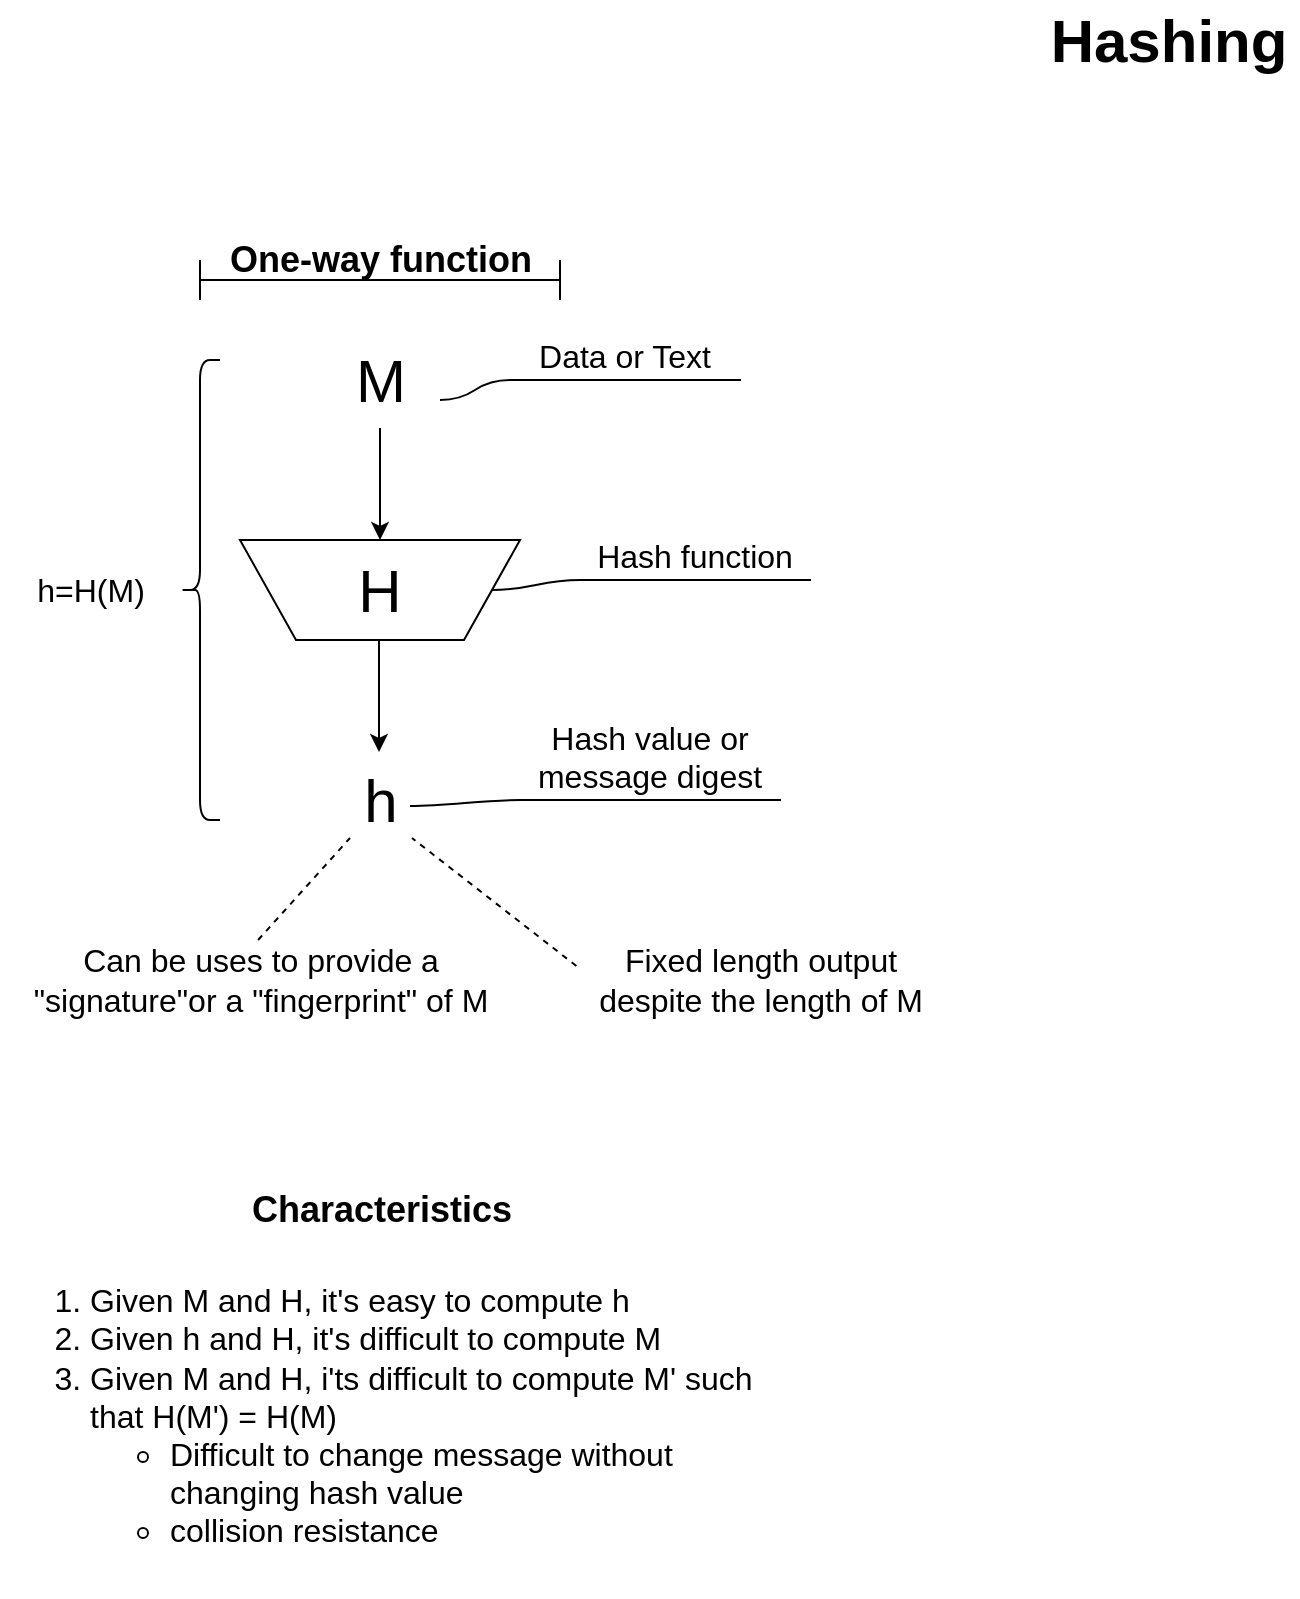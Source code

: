 <mxfile version="12.5.5" type="github">
  <diagram id="IJlwkW0IKvStU0IK6DOn" name="Page-1">
    <mxGraphModel dx="1422" dy="745" grid="1" gridSize="10" guides="1" tooltips="1" connect="1" arrows="1" fold="1" page="1" pageScale="1" pageWidth="1169" pageHeight="827" math="0" shadow="0">
      <root>
        <mxCell id="0"/>
        <mxCell id="1" parent="0"/>
        <mxCell id="t6SEZ7RhCC823az2yK95-1" value="Hashing" style="text;html=1;align=center;verticalAlign=middle;resizable=0;points=[];autosize=1;fontSize=30;fontStyle=1" vertex="1" parent="1">
          <mxGeometry x="519" y="20" width="130" height="40" as="geometry"/>
        </mxCell>
        <mxCell id="t6SEZ7RhCC823az2yK95-4" value="H" style="shape=trapezoid;perimeter=trapezoidPerimeter;whiteSpace=wrap;html=1;fontSize=30;verticalAlign=middle;direction=west;" vertex="1" parent="1">
          <mxGeometry x="120" y="290" width="140" height="50" as="geometry"/>
        </mxCell>
        <mxCell id="t6SEZ7RhCC823az2yK95-5" value="M" style="text;html=1;align=center;verticalAlign=middle;resizable=0;points=[];autosize=1;fontSize=30;" vertex="1" parent="1">
          <mxGeometry x="170" y="190" width="40" height="40" as="geometry"/>
        </mxCell>
        <mxCell id="t6SEZ7RhCC823az2yK95-6" value="" style="endArrow=classic;html=1;fontSize=30;entryX=0.5;entryY=1;entryDx=0;entryDy=0;" edge="1" parent="1" target="t6SEZ7RhCC823az2yK95-4">
          <mxGeometry width="50" height="50" relative="1" as="geometry">
            <mxPoint x="190" y="234" as="sourcePoint"/>
            <mxPoint x="170" y="360" as="targetPoint"/>
          </mxGeometry>
        </mxCell>
        <mxCell id="t6SEZ7RhCC823az2yK95-9" value="" style="endArrow=classic;html=1;fontSize=30;entryX=0.5;entryY=1;entryDx=0;entryDy=0;" edge="1" parent="1">
          <mxGeometry width="50" height="50" relative="1" as="geometry">
            <mxPoint x="189.5" y="340" as="sourcePoint"/>
            <mxPoint x="189.5" y="396" as="targetPoint"/>
          </mxGeometry>
        </mxCell>
        <mxCell id="t6SEZ7RhCC823az2yK95-10" value="h" style="text;html=1;align=center;verticalAlign=middle;resizable=0;points=[];autosize=1;fontSize=30;" vertex="1" parent="1">
          <mxGeometry x="175" y="400" width="30" height="40" as="geometry"/>
        </mxCell>
        <mxCell id="t6SEZ7RhCC823az2yK95-11" value="" style="endArrow=none;dashed=1;html=1;fontSize=30;entryX=1.033;entryY=0.975;entryDx=0;entryDy=0;entryPerimeter=0;exitX=-0.01;exitY=0.325;exitDx=0;exitDy=0;exitPerimeter=0;" edge="1" parent="1" source="t6SEZ7RhCC823az2yK95-13" target="t6SEZ7RhCC823az2yK95-10">
          <mxGeometry width="50" height="50" relative="1" as="geometry">
            <mxPoint x="120" y="510" as="sourcePoint"/>
            <mxPoint x="170" y="460" as="targetPoint"/>
          </mxGeometry>
        </mxCell>
        <mxCell id="t6SEZ7RhCC823az2yK95-13" value="Fixed length output &lt;br&gt;despite the length of M" style="text;html=1;align=center;verticalAlign=middle;resizable=0;points=[];autosize=1;fontSize=16;" vertex="1" parent="1">
          <mxGeometry x="290" y="490" width="180" height="40" as="geometry"/>
        </mxCell>
        <mxCell id="t6SEZ7RhCC823az2yK95-14" value="" style="shape=curlyBracket;whiteSpace=wrap;html=1;rounded=1;fontSize=16;" vertex="1" parent="1">
          <mxGeometry x="90" y="200" width="20" height="230" as="geometry"/>
        </mxCell>
        <mxCell id="t6SEZ7RhCC823az2yK95-15" value="h=H(M)" style="text;html=1;align=center;verticalAlign=middle;resizable=0;points=[];autosize=1;fontSize=16;" vertex="1" parent="1">
          <mxGeometry x="10" y="305" width="70" height="20" as="geometry"/>
        </mxCell>
        <mxCell id="t6SEZ7RhCC823az2yK95-18" value="Hash value or&lt;br&gt;message digest" style="whiteSpace=wrap;html=1;shape=partialRectangle;top=0;left=0;bottom=1;right=0;points=[[0,1],[1,1]];strokeColor=#000000;fillColor=none;align=center;verticalAlign=bottom;routingCenterY=0.5;snapToPoint=1;container=1;recursiveResize=0;autosize=1;treeFolding=1;treeMoving=1;fontSize=16;" vertex="1" parent="1">
          <mxGeometry x="260" y="380" width="130" height="40" as="geometry"/>
        </mxCell>
        <mxCell id="t6SEZ7RhCC823az2yK95-19" value="" style="edgeStyle=entityRelationEdgeStyle;startArrow=none;endArrow=none;segment=10;curved=1;fontSize=16;exitX=1;exitY=0.575;exitDx=0;exitDy=0;exitPerimeter=0;" edge="1" target="t6SEZ7RhCC823az2yK95-18" parent="1" source="t6SEZ7RhCC823az2yK95-10">
          <mxGeometry relative="1" as="geometry">
            <mxPoint x="-30" y="550" as="sourcePoint"/>
          </mxGeometry>
        </mxCell>
        <mxCell id="t6SEZ7RhCC823az2yK95-20" value="Hash function" style="whiteSpace=wrap;html=1;shape=partialRectangle;top=0;left=0;bottom=1;right=0;points=[[0,1],[1,1]];strokeColor=#000000;fillColor=none;align=center;verticalAlign=bottom;routingCenterY=0.5;snapToPoint=1;container=1;recursiveResize=0;autosize=1;treeFolding=1;treeMoving=1;fontSize=16;" vertex="1" parent="1">
          <mxGeometry x="290" y="290" width="115" height="20" as="geometry"/>
        </mxCell>
        <mxCell id="t6SEZ7RhCC823az2yK95-21" value="" style="edgeStyle=entityRelationEdgeStyle;startArrow=none;endArrow=none;segment=10;curved=1;fontSize=16;exitX=0;exitY=0.5;exitDx=0;exitDy=0;" edge="1" target="t6SEZ7RhCC823az2yK95-20" parent="1" source="t6SEZ7RhCC823az2yK95-4">
          <mxGeometry relative="1" as="geometry">
            <mxPoint x="-30" y="550" as="sourcePoint"/>
          </mxGeometry>
        </mxCell>
        <mxCell id="t6SEZ7RhCC823az2yK95-22" value="Data or Text" style="whiteSpace=wrap;html=1;shape=partialRectangle;top=0;left=0;bottom=1;right=0;points=[[0,1],[1,1]];strokeColor=#000000;fillColor=none;align=center;verticalAlign=bottom;routingCenterY=0.5;snapToPoint=1;container=1;recursiveResize=0;autosize=1;treeFolding=1;treeMoving=1;fontSize=16;" vertex="1" parent="1">
          <mxGeometry x="255" y="190" width="115" height="20" as="geometry"/>
        </mxCell>
        <mxCell id="t6SEZ7RhCC823az2yK95-23" value="" style="edgeStyle=entityRelationEdgeStyle;startArrow=none;endArrow=none;segment=10;curved=1;fontSize=16;exitX=1.25;exitY=0.75;exitDx=0;exitDy=0;exitPerimeter=0;" edge="1" target="t6SEZ7RhCC823az2yK95-22" parent="1" source="t6SEZ7RhCC823az2yK95-5">
          <mxGeometry relative="1" as="geometry">
            <mxPoint x="-30" y="550" as="sourcePoint"/>
          </mxGeometry>
        </mxCell>
        <mxCell id="t6SEZ7RhCC823az2yK95-25" value="&lt;h1 style=&quot;text-align: center&quot;&gt;&lt;font style=&quot;font-size: 18px&quot;&gt;Characteristics&lt;/font&gt;&lt;/h1&gt;&lt;p&gt;&lt;/p&gt;&lt;ol&gt;&lt;li&gt;Given M and H, it&#39;s easy to compute h&lt;/li&gt;&lt;li&gt;Given h and H, it&#39;s difficult to compute M&lt;/li&gt;&lt;li&gt;Given M and H, i&#39;ts difficult to compute M&#39; such that H(M&#39;) = H(M)&lt;/li&gt;&lt;ul&gt;&lt;li&gt;Difficult to change message without changing hash value&lt;/li&gt;&lt;li&gt;collision resistance&lt;/li&gt;&lt;/ul&gt;&lt;/ol&gt;&lt;div&gt;&lt;div&gt;&lt;br&gt;&lt;/div&gt;&lt;/div&gt;&lt;div&gt;&lt;br&gt;&lt;/div&gt;&lt;p&gt;&lt;/p&gt;" style="text;html=1;strokeColor=none;fillColor=none;spacing=5;spacingTop=-20;whiteSpace=wrap;overflow=hidden;rounded=0;fontSize=16;" vertex="1" parent="1">
          <mxGeometry y="590" width="380" height="220" as="geometry"/>
        </mxCell>
        <mxCell id="t6SEZ7RhCC823az2yK95-26" value="" style="shape=crossbar;whiteSpace=wrap;html=1;rounded=1;fontSize=16;" vertex="1" parent="1">
          <mxGeometry x="100" y="150" width="180" height="20" as="geometry"/>
        </mxCell>
        <mxCell id="t6SEZ7RhCC823az2yK95-28" value="One-way function" style="text;html=1;align=center;verticalAlign=middle;resizable=0;points=[];autosize=1;fontSize=18;fontStyle=1" vertex="1" parent="1">
          <mxGeometry x="105" y="135" width="170" height="30" as="geometry"/>
        </mxCell>
        <mxCell id="t6SEZ7RhCC823az2yK95-30" style="edgeStyle=orthogonalEdgeStyle;rounded=0;orthogonalLoop=1;jettySize=auto;html=1;exitX=0.5;exitY=1;exitDx=0;exitDy=0;fontSize=18;" edge="1" parent="1" source="t6SEZ7RhCC823az2yK95-25" target="t6SEZ7RhCC823az2yK95-25">
          <mxGeometry relative="1" as="geometry"/>
        </mxCell>
        <mxCell id="t6SEZ7RhCC823az2yK95-34" value="Can be uses to provide a &lt;br&gt;&quot;signature&quot;or a &quot;fingerprint&quot; of M" style="text;html=1;align=center;verticalAlign=middle;resizable=0;points=[];autosize=1;fontSize=16;" vertex="1" parent="1">
          <mxGeometry x="10" y="490" width="240" height="40" as="geometry"/>
        </mxCell>
        <mxCell id="t6SEZ7RhCC823az2yK95-35" value="" style="endArrow=none;dashed=1;html=1;fontSize=16;exitX=0.496;exitY=0;exitDx=0;exitDy=0;exitPerimeter=0;entryX=0;entryY=0.975;entryDx=0;entryDy=0;entryPerimeter=0;" edge="1" parent="1" source="t6SEZ7RhCC823az2yK95-34" target="t6SEZ7RhCC823az2yK95-10">
          <mxGeometry width="50" height="50" relative="1" as="geometry">
            <mxPoint x="10" y="890" as="sourcePoint"/>
            <mxPoint x="60" y="840" as="targetPoint"/>
          </mxGeometry>
        </mxCell>
      </root>
    </mxGraphModel>
  </diagram>
</mxfile>
